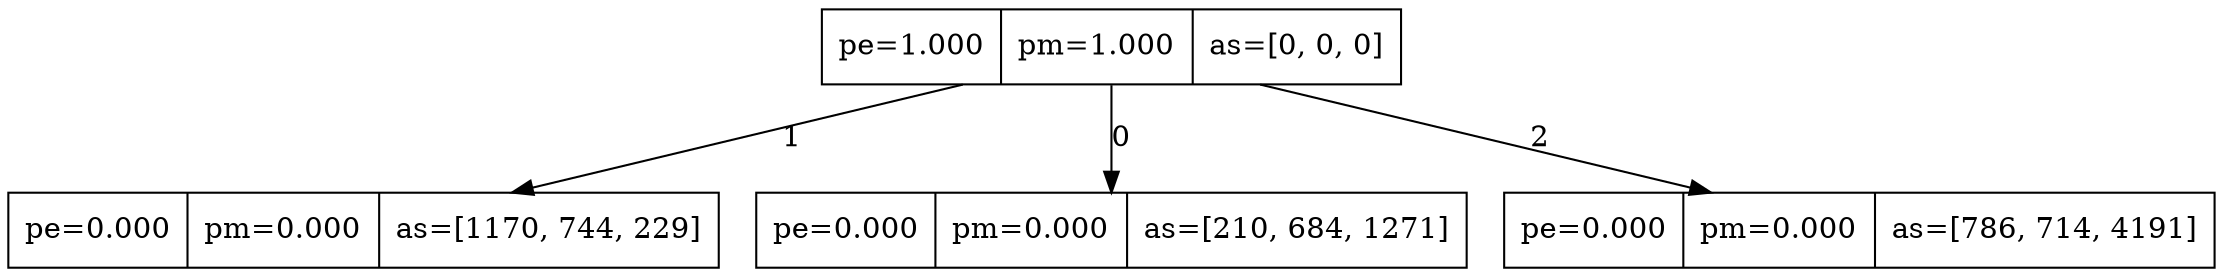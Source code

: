 digraph nodes {
	node [shape=record];
	name0 [label="pe=1.000 | pm=1.000 | as=[0, 0, 0]"];
	name1 [label="pe=0.000 | pm=0.000 | as=[1170, 744, 229]"];
	name0 -> name1 [label=1];
	name2 [label="pe=0.000 | pm=0.000 | as=[210, 684, 1271]"];
	name0 -> name2 [label=0];
	name3 [label="pe=0.000 | pm=0.000 | as=[786, 714, 4191]"];
	name0 -> name3 [label=2];
}


